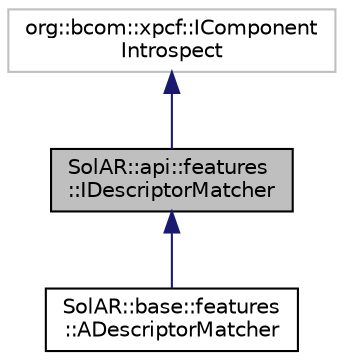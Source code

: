 digraph "SolAR::api::features::IDescriptorMatcher"
{
 // LATEX_PDF_SIZE
  edge [fontname="Helvetica",fontsize="10",labelfontname="Helvetica",labelfontsize="10"];
  node [fontname="Helvetica",fontsize="10",shape=record];
  Node1 [label="SolAR::api::features\l::IDescriptorMatcher",height=0.2,width=0.4,color="black", fillcolor="grey75", style="filled", fontcolor="black",tooltip="Matches two sets of descriptors together. UUID: dda38a40-c50a-4e7d-8433-0f04c7c98518 Just implement t..."];
  Node2 -> Node1 [dir="back",color="midnightblue",fontsize="10",style="solid",fontname="Helvetica"];
  Node2 [label="org::bcom::xpcf::IComponent\lIntrospect",height=0.2,width=0.4,color="grey75", fillcolor="white", style="filled",tooltip=" "];
  Node1 -> Node3 [dir="back",color="midnightblue",fontsize="10",style="solid",fontname="Helvetica"];
  Node3 [label="SolAR::base::features\l::ADescriptorMatcher",height=0.2,width=0.4,color="black", fillcolor="white", style="filled",URL="$class_sol_a_r_1_1base_1_1features_1_1_a_descriptor_matcher.html",tooltip=" "];
}
